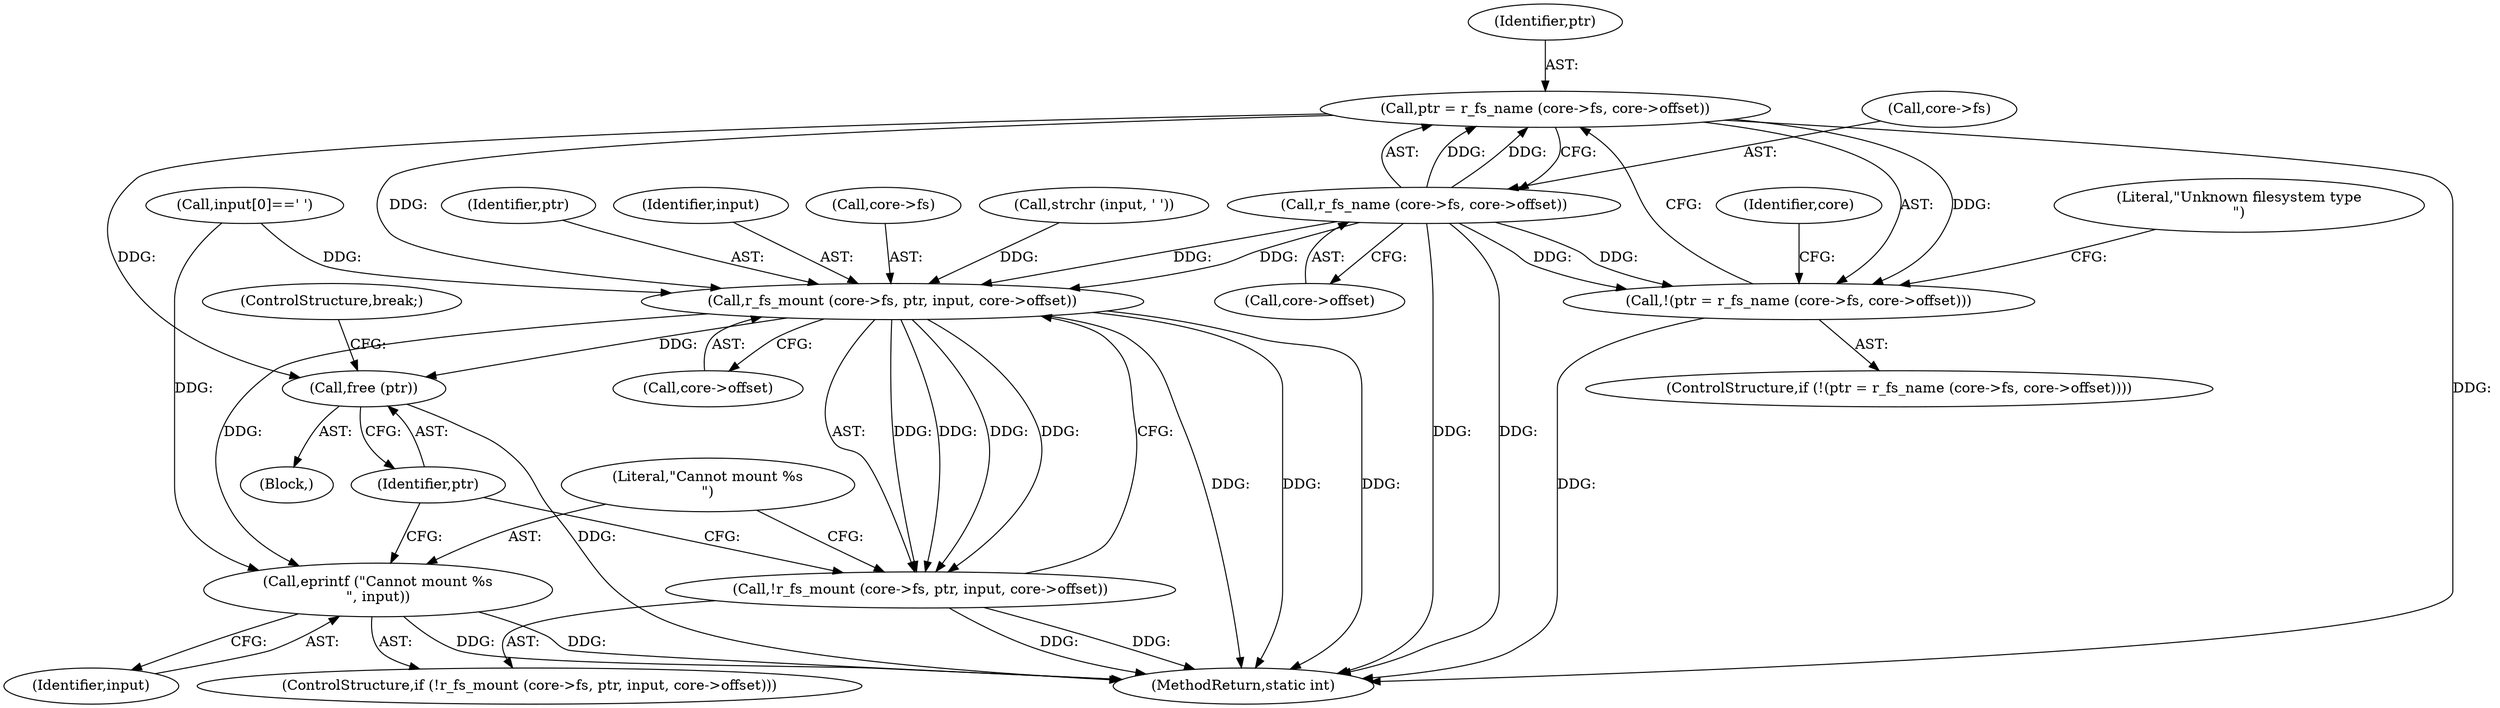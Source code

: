 digraph "0_radare2_65000a7fd9eea62359e6d6714f17b94a99a82edd@pointer" {
"1000219" [label="(Call,ptr = r_fs_name (core->fs, core->offset))"];
"1000221" [label="(Call,r_fs_name (core->fs, core->offset))"];
"1000218" [label="(Call,!(ptr = r_fs_name (core->fs, core->offset)))"];
"1000233" [label="(Call,r_fs_mount (core->fs, ptr, input, core->offset))"];
"1000232" [label="(Call,!r_fs_mount (core->fs, ptr, input, core->offset))"];
"1000242" [label="(Call,eprintf (\"Cannot mount %s\n\", input))"];
"1000245" [label="(Call,free (ptr))"];
"1000247" [label="(ControlStructure,break;)"];
"1000220" [label="(Identifier,ptr)"];
"1000219" [label="(Call,ptr = r_fs_name (core->fs, core->offset))"];
"1000244" [label="(Identifier,input)"];
"1000672" [label="(MethodReturn,static int)"];
"1000170" [label="(Call,strchr (input, ' '))"];
"1000235" [label="(Identifier,core)"];
"1000243" [label="(Literal,\"Cannot mount %s\n\")"];
"1000221" [label="(Call,r_fs_name (core->fs, core->offset))"];
"1000237" [label="(Identifier,ptr)"];
"1000242" [label="(Call,eprintf (\"Cannot mount %s\n\", input))"];
"1000232" [label="(Call,!r_fs_mount (core->fs, ptr, input, core->offset))"];
"1000225" [label="(Call,core->offset)"];
"1000216" [label="(Block,)"];
"1000246" [label="(Identifier,ptr)"];
"1000238" [label="(Identifier,input)"];
"1000231" [label="(ControlStructure,if (!r_fs_mount (core->fs, ptr, input, core->offset)))"];
"1000222" [label="(Call,core->fs)"];
"1000217" [label="(ControlStructure,if (!(ptr = r_fs_name (core->fs, core->offset))))"];
"1000239" [label="(Call,core->offset)"];
"1000161" [label="(Call,input[0]==' ')"];
"1000218" [label="(Call,!(ptr = r_fs_name (core->fs, core->offset)))"];
"1000245" [label="(Call,free (ptr))"];
"1000233" [label="(Call,r_fs_mount (core->fs, ptr, input, core->offset))"];
"1000234" [label="(Call,core->fs)"];
"1000229" [label="(Literal,\"Unknown filesystem type\n\")"];
"1000219" -> "1000218"  [label="AST: "];
"1000219" -> "1000221"  [label="CFG: "];
"1000220" -> "1000219"  [label="AST: "];
"1000221" -> "1000219"  [label="AST: "];
"1000218" -> "1000219"  [label="CFG: "];
"1000219" -> "1000672"  [label="DDG: "];
"1000219" -> "1000218"  [label="DDG: "];
"1000221" -> "1000219"  [label="DDG: "];
"1000221" -> "1000219"  [label="DDG: "];
"1000219" -> "1000233"  [label="DDG: "];
"1000219" -> "1000245"  [label="DDG: "];
"1000221" -> "1000225"  [label="CFG: "];
"1000222" -> "1000221"  [label="AST: "];
"1000225" -> "1000221"  [label="AST: "];
"1000221" -> "1000672"  [label="DDG: "];
"1000221" -> "1000672"  [label="DDG: "];
"1000221" -> "1000218"  [label="DDG: "];
"1000221" -> "1000218"  [label="DDG: "];
"1000221" -> "1000233"  [label="DDG: "];
"1000221" -> "1000233"  [label="DDG: "];
"1000218" -> "1000217"  [label="AST: "];
"1000229" -> "1000218"  [label="CFG: "];
"1000235" -> "1000218"  [label="CFG: "];
"1000218" -> "1000672"  [label="DDG: "];
"1000233" -> "1000232"  [label="AST: "];
"1000233" -> "1000239"  [label="CFG: "];
"1000234" -> "1000233"  [label="AST: "];
"1000237" -> "1000233"  [label="AST: "];
"1000238" -> "1000233"  [label="AST: "];
"1000239" -> "1000233"  [label="AST: "];
"1000232" -> "1000233"  [label="CFG: "];
"1000233" -> "1000672"  [label="DDG: "];
"1000233" -> "1000672"  [label="DDG: "];
"1000233" -> "1000672"  [label="DDG: "];
"1000233" -> "1000232"  [label="DDG: "];
"1000233" -> "1000232"  [label="DDG: "];
"1000233" -> "1000232"  [label="DDG: "];
"1000233" -> "1000232"  [label="DDG: "];
"1000170" -> "1000233"  [label="DDG: "];
"1000161" -> "1000233"  [label="DDG: "];
"1000233" -> "1000242"  [label="DDG: "];
"1000233" -> "1000245"  [label="DDG: "];
"1000232" -> "1000231"  [label="AST: "];
"1000243" -> "1000232"  [label="CFG: "];
"1000246" -> "1000232"  [label="CFG: "];
"1000232" -> "1000672"  [label="DDG: "];
"1000232" -> "1000672"  [label="DDG: "];
"1000242" -> "1000231"  [label="AST: "];
"1000242" -> "1000244"  [label="CFG: "];
"1000243" -> "1000242"  [label="AST: "];
"1000244" -> "1000242"  [label="AST: "];
"1000246" -> "1000242"  [label="CFG: "];
"1000242" -> "1000672"  [label="DDG: "];
"1000242" -> "1000672"  [label="DDG: "];
"1000161" -> "1000242"  [label="DDG: "];
"1000245" -> "1000216"  [label="AST: "];
"1000245" -> "1000246"  [label="CFG: "];
"1000246" -> "1000245"  [label="AST: "];
"1000247" -> "1000245"  [label="CFG: "];
"1000245" -> "1000672"  [label="DDG: "];
}
